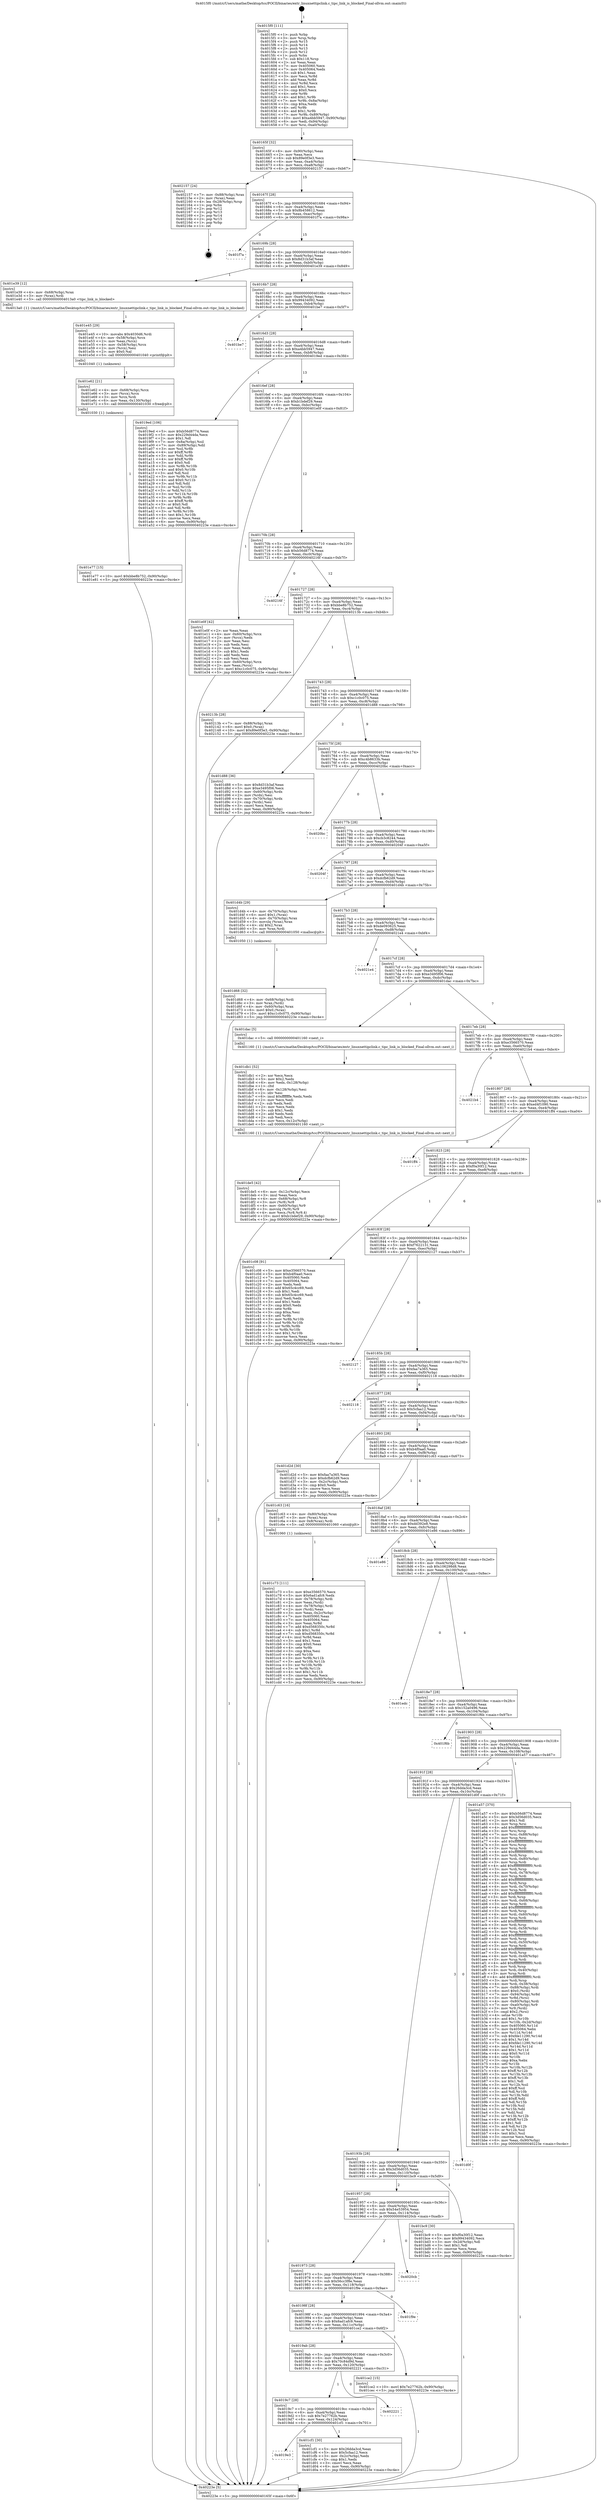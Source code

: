 digraph "0x4015f0" {
  label = "0x4015f0 (/mnt/c/Users/mathe/Desktop/tcc/POCII/binaries/extr_linuxnettipclink.c_tipc_link_is_blocked_Final-ollvm.out::main(0))"
  labelloc = "t"
  node[shape=record]

  Entry [label="",width=0.3,height=0.3,shape=circle,fillcolor=black,style=filled]
  "0x40165f" [label="{
     0x40165f [32]\l
     | [instrs]\l
     &nbsp;&nbsp;0x40165f \<+6\>: mov -0x90(%rbp),%eax\l
     &nbsp;&nbsp;0x401665 \<+2\>: mov %eax,%ecx\l
     &nbsp;&nbsp;0x401667 \<+6\>: sub $0x89e0f3e3,%ecx\l
     &nbsp;&nbsp;0x40166d \<+6\>: mov %eax,-0xa4(%rbp)\l
     &nbsp;&nbsp;0x401673 \<+6\>: mov %ecx,-0xa8(%rbp)\l
     &nbsp;&nbsp;0x401679 \<+6\>: je 0000000000402157 \<main+0xb67\>\l
  }"]
  "0x402157" [label="{
     0x402157 [24]\l
     | [instrs]\l
     &nbsp;&nbsp;0x402157 \<+7\>: mov -0x88(%rbp),%rax\l
     &nbsp;&nbsp;0x40215e \<+2\>: mov (%rax),%eax\l
     &nbsp;&nbsp;0x402160 \<+4\>: lea -0x28(%rbp),%rsp\l
     &nbsp;&nbsp;0x402164 \<+1\>: pop %rbx\l
     &nbsp;&nbsp;0x402165 \<+2\>: pop %r12\l
     &nbsp;&nbsp;0x402167 \<+2\>: pop %r13\l
     &nbsp;&nbsp;0x402169 \<+2\>: pop %r14\l
     &nbsp;&nbsp;0x40216b \<+2\>: pop %r15\l
     &nbsp;&nbsp;0x40216d \<+1\>: pop %rbp\l
     &nbsp;&nbsp;0x40216e \<+1\>: ret\l
  }"]
  "0x40167f" [label="{
     0x40167f [28]\l
     | [instrs]\l
     &nbsp;&nbsp;0x40167f \<+5\>: jmp 0000000000401684 \<main+0x94\>\l
     &nbsp;&nbsp;0x401684 \<+6\>: mov -0xa4(%rbp),%eax\l
     &nbsp;&nbsp;0x40168a \<+5\>: sub $0x8b458612,%eax\l
     &nbsp;&nbsp;0x40168f \<+6\>: mov %eax,-0xac(%rbp)\l
     &nbsp;&nbsp;0x401695 \<+6\>: je 0000000000401f7a \<main+0x98a\>\l
  }"]
  Exit [label="",width=0.3,height=0.3,shape=circle,fillcolor=black,style=filled,peripheries=2]
  "0x401f7a" [label="{
     0x401f7a\l
  }", style=dashed]
  "0x40169b" [label="{
     0x40169b [28]\l
     | [instrs]\l
     &nbsp;&nbsp;0x40169b \<+5\>: jmp 00000000004016a0 \<main+0xb0\>\l
     &nbsp;&nbsp;0x4016a0 \<+6\>: mov -0xa4(%rbp),%eax\l
     &nbsp;&nbsp;0x4016a6 \<+5\>: sub $0x8d31b3af,%eax\l
     &nbsp;&nbsp;0x4016ab \<+6\>: mov %eax,-0xb0(%rbp)\l
     &nbsp;&nbsp;0x4016b1 \<+6\>: je 0000000000401e39 \<main+0x849\>\l
  }"]
  "0x401e77" [label="{
     0x401e77 [15]\l
     | [instrs]\l
     &nbsp;&nbsp;0x401e77 \<+10\>: movl $0xbbe8b752,-0x90(%rbp)\l
     &nbsp;&nbsp;0x401e81 \<+5\>: jmp 000000000040223e \<main+0xc4e\>\l
  }"]
  "0x401e39" [label="{
     0x401e39 [12]\l
     | [instrs]\l
     &nbsp;&nbsp;0x401e39 \<+4\>: mov -0x68(%rbp),%rax\l
     &nbsp;&nbsp;0x401e3d \<+3\>: mov (%rax),%rdi\l
     &nbsp;&nbsp;0x401e40 \<+5\>: call 00000000004013a0 \<tipc_link_is_blocked\>\l
     | [calls]\l
     &nbsp;&nbsp;0x4013a0 \{1\} (/mnt/c/Users/mathe/Desktop/tcc/POCII/binaries/extr_linuxnettipclink.c_tipc_link_is_blocked_Final-ollvm.out::tipc_link_is_blocked)\l
  }"]
  "0x4016b7" [label="{
     0x4016b7 [28]\l
     | [instrs]\l
     &nbsp;&nbsp;0x4016b7 \<+5\>: jmp 00000000004016bc \<main+0xcc\>\l
     &nbsp;&nbsp;0x4016bc \<+6\>: mov -0xa4(%rbp),%eax\l
     &nbsp;&nbsp;0x4016c2 \<+5\>: sub $0x99434092,%eax\l
     &nbsp;&nbsp;0x4016c7 \<+6\>: mov %eax,-0xb4(%rbp)\l
     &nbsp;&nbsp;0x4016cd \<+6\>: je 0000000000401be7 \<main+0x5f7\>\l
  }"]
  "0x401e62" [label="{
     0x401e62 [21]\l
     | [instrs]\l
     &nbsp;&nbsp;0x401e62 \<+4\>: mov -0x68(%rbp),%rcx\l
     &nbsp;&nbsp;0x401e66 \<+3\>: mov (%rcx),%rcx\l
     &nbsp;&nbsp;0x401e69 \<+3\>: mov %rcx,%rdi\l
     &nbsp;&nbsp;0x401e6c \<+6\>: mov %eax,-0x130(%rbp)\l
     &nbsp;&nbsp;0x401e72 \<+5\>: call 0000000000401030 \<free@plt\>\l
     | [calls]\l
     &nbsp;&nbsp;0x401030 \{1\} (unknown)\l
  }"]
  "0x401be7" [label="{
     0x401be7\l
  }", style=dashed]
  "0x4016d3" [label="{
     0x4016d3 [28]\l
     | [instrs]\l
     &nbsp;&nbsp;0x4016d3 \<+5\>: jmp 00000000004016d8 \<main+0xe8\>\l
     &nbsp;&nbsp;0x4016d8 \<+6\>: mov -0xa4(%rbp),%eax\l
     &nbsp;&nbsp;0x4016de \<+5\>: sub $0xa4bb5947,%eax\l
     &nbsp;&nbsp;0x4016e3 \<+6\>: mov %eax,-0xb8(%rbp)\l
     &nbsp;&nbsp;0x4016e9 \<+6\>: je 00000000004019ed \<main+0x3fd\>\l
  }"]
  "0x401e45" [label="{
     0x401e45 [29]\l
     | [instrs]\l
     &nbsp;&nbsp;0x401e45 \<+10\>: movabs $0x4030d6,%rdi\l
     &nbsp;&nbsp;0x401e4f \<+4\>: mov -0x58(%rbp),%rcx\l
     &nbsp;&nbsp;0x401e53 \<+2\>: mov %eax,(%rcx)\l
     &nbsp;&nbsp;0x401e55 \<+4\>: mov -0x58(%rbp),%rcx\l
     &nbsp;&nbsp;0x401e59 \<+2\>: mov (%rcx),%esi\l
     &nbsp;&nbsp;0x401e5b \<+2\>: mov $0x0,%al\l
     &nbsp;&nbsp;0x401e5d \<+5\>: call 0000000000401040 \<printf@plt\>\l
     | [calls]\l
     &nbsp;&nbsp;0x401040 \{1\} (unknown)\l
  }"]
  "0x4019ed" [label="{
     0x4019ed [106]\l
     | [instrs]\l
     &nbsp;&nbsp;0x4019ed \<+5\>: mov $0xb56d8774,%eax\l
     &nbsp;&nbsp;0x4019f2 \<+5\>: mov $0x229d44da,%ecx\l
     &nbsp;&nbsp;0x4019f7 \<+2\>: mov $0x1,%dl\l
     &nbsp;&nbsp;0x4019f9 \<+7\>: mov -0x8a(%rbp),%sil\l
     &nbsp;&nbsp;0x401a00 \<+7\>: mov -0x89(%rbp),%dil\l
     &nbsp;&nbsp;0x401a07 \<+3\>: mov %sil,%r8b\l
     &nbsp;&nbsp;0x401a0a \<+4\>: xor $0xff,%r8b\l
     &nbsp;&nbsp;0x401a0e \<+3\>: mov %dil,%r9b\l
     &nbsp;&nbsp;0x401a11 \<+4\>: xor $0xff,%r9b\l
     &nbsp;&nbsp;0x401a15 \<+3\>: xor $0x0,%dl\l
     &nbsp;&nbsp;0x401a18 \<+3\>: mov %r8b,%r10b\l
     &nbsp;&nbsp;0x401a1b \<+4\>: and $0x0,%r10b\l
     &nbsp;&nbsp;0x401a1f \<+3\>: and %dl,%sil\l
     &nbsp;&nbsp;0x401a22 \<+3\>: mov %r9b,%r11b\l
     &nbsp;&nbsp;0x401a25 \<+4\>: and $0x0,%r11b\l
     &nbsp;&nbsp;0x401a29 \<+3\>: and %dl,%dil\l
     &nbsp;&nbsp;0x401a2c \<+3\>: or %sil,%r10b\l
     &nbsp;&nbsp;0x401a2f \<+3\>: or %dil,%r11b\l
     &nbsp;&nbsp;0x401a32 \<+3\>: xor %r11b,%r10b\l
     &nbsp;&nbsp;0x401a35 \<+3\>: or %r9b,%r8b\l
     &nbsp;&nbsp;0x401a38 \<+4\>: xor $0xff,%r8b\l
     &nbsp;&nbsp;0x401a3c \<+3\>: or $0x0,%dl\l
     &nbsp;&nbsp;0x401a3f \<+3\>: and %dl,%r8b\l
     &nbsp;&nbsp;0x401a42 \<+3\>: or %r8b,%r10b\l
     &nbsp;&nbsp;0x401a45 \<+4\>: test $0x1,%r10b\l
     &nbsp;&nbsp;0x401a49 \<+3\>: cmovne %ecx,%eax\l
     &nbsp;&nbsp;0x401a4c \<+6\>: mov %eax,-0x90(%rbp)\l
     &nbsp;&nbsp;0x401a52 \<+5\>: jmp 000000000040223e \<main+0xc4e\>\l
  }"]
  "0x4016ef" [label="{
     0x4016ef [28]\l
     | [instrs]\l
     &nbsp;&nbsp;0x4016ef \<+5\>: jmp 00000000004016f4 \<main+0x104\>\l
     &nbsp;&nbsp;0x4016f4 \<+6\>: mov -0xa4(%rbp),%eax\l
     &nbsp;&nbsp;0x4016fa \<+5\>: sub $0xb1bdef29,%eax\l
     &nbsp;&nbsp;0x4016ff \<+6\>: mov %eax,-0xbc(%rbp)\l
     &nbsp;&nbsp;0x401705 \<+6\>: je 0000000000401e0f \<main+0x81f\>\l
  }"]
  "0x40223e" [label="{
     0x40223e [5]\l
     | [instrs]\l
     &nbsp;&nbsp;0x40223e \<+5\>: jmp 000000000040165f \<main+0x6f\>\l
  }"]
  "0x4015f0" [label="{
     0x4015f0 [111]\l
     | [instrs]\l
     &nbsp;&nbsp;0x4015f0 \<+1\>: push %rbp\l
     &nbsp;&nbsp;0x4015f1 \<+3\>: mov %rsp,%rbp\l
     &nbsp;&nbsp;0x4015f4 \<+2\>: push %r15\l
     &nbsp;&nbsp;0x4015f6 \<+2\>: push %r14\l
     &nbsp;&nbsp;0x4015f8 \<+2\>: push %r13\l
     &nbsp;&nbsp;0x4015fa \<+2\>: push %r12\l
     &nbsp;&nbsp;0x4015fc \<+1\>: push %rbx\l
     &nbsp;&nbsp;0x4015fd \<+7\>: sub $0x118,%rsp\l
     &nbsp;&nbsp;0x401604 \<+2\>: xor %eax,%eax\l
     &nbsp;&nbsp;0x401606 \<+7\>: mov 0x405060,%ecx\l
     &nbsp;&nbsp;0x40160d \<+7\>: mov 0x405064,%edx\l
     &nbsp;&nbsp;0x401614 \<+3\>: sub $0x1,%eax\l
     &nbsp;&nbsp;0x401617 \<+3\>: mov %ecx,%r8d\l
     &nbsp;&nbsp;0x40161a \<+3\>: add %eax,%r8d\l
     &nbsp;&nbsp;0x40161d \<+4\>: imul %r8d,%ecx\l
     &nbsp;&nbsp;0x401621 \<+3\>: and $0x1,%ecx\l
     &nbsp;&nbsp;0x401624 \<+3\>: cmp $0x0,%ecx\l
     &nbsp;&nbsp;0x401627 \<+4\>: sete %r9b\l
     &nbsp;&nbsp;0x40162b \<+4\>: and $0x1,%r9b\l
     &nbsp;&nbsp;0x40162f \<+7\>: mov %r9b,-0x8a(%rbp)\l
     &nbsp;&nbsp;0x401636 \<+3\>: cmp $0xa,%edx\l
     &nbsp;&nbsp;0x401639 \<+4\>: setl %r9b\l
     &nbsp;&nbsp;0x40163d \<+4\>: and $0x1,%r9b\l
     &nbsp;&nbsp;0x401641 \<+7\>: mov %r9b,-0x89(%rbp)\l
     &nbsp;&nbsp;0x401648 \<+10\>: movl $0xa4bb5947,-0x90(%rbp)\l
     &nbsp;&nbsp;0x401652 \<+6\>: mov %edi,-0x94(%rbp)\l
     &nbsp;&nbsp;0x401658 \<+7\>: mov %rsi,-0xa0(%rbp)\l
  }"]
  "0x401de5" [label="{
     0x401de5 [42]\l
     | [instrs]\l
     &nbsp;&nbsp;0x401de5 \<+6\>: mov -0x12c(%rbp),%ecx\l
     &nbsp;&nbsp;0x401deb \<+3\>: imul %eax,%ecx\l
     &nbsp;&nbsp;0x401dee \<+4\>: mov -0x68(%rbp),%r8\l
     &nbsp;&nbsp;0x401df2 \<+3\>: mov (%r8),%r8\l
     &nbsp;&nbsp;0x401df5 \<+4\>: mov -0x60(%rbp),%r9\l
     &nbsp;&nbsp;0x401df9 \<+3\>: movslq (%r9),%r9\l
     &nbsp;&nbsp;0x401dfc \<+4\>: mov %ecx,(%r8,%r9,4)\l
     &nbsp;&nbsp;0x401e00 \<+10\>: movl $0xb1bdef29,-0x90(%rbp)\l
     &nbsp;&nbsp;0x401e0a \<+5\>: jmp 000000000040223e \<main+0xc4e\>\l
  }"]
  "0x401e0f" [label="{
     0x401e0f [42]\l
     | [instrs]\l
     &nbsp;&nbsp;0x401e0f \<+2\>: xor %eax,%eax\l
     &nbsp;&nbsp;0x401e11 \<+4\>: mov -0x60(%rbp),%rcx\l
     &nbsp;&nbsp;0x401e15 \<+2\>: mov (%rcx),%edx\l
     &nbsp;&nbsp;0x401e17 \<+2\>: mov %eax,%esi\l
     &nbsp;&nbsp;0x401e19 \<+2\>: sub %edx,%esi\l
     &nbsp;&nbsp;0x401e1b \<+2\>: mov %eax,%edx\l
     &nbsp;&nbsp;0x401e1d \<+3\>: sub $0x1,%edx\l
     &nbsp;&nbsp;0x401e20 \<+2\>: add %edx,%esi\l
     &nbsp;&nbsp;0x401e22 \<+2\>: sub %esi,%eax\l
     &nbsp;&nbsp;0x401e24 \<+4\>: mov -0x60(%rbp),%rcx\l
     &nbsp;&nbsp;0x401e28 \<+2\>: mov %eax,(%rcx)\l
     &nbsp;&nbsp;0x401e2a \<+10\>: movl $0xc1c0c075,-0x90(%rbp)\l
     &nbsp;&nbsp;0x401e34 \<+5\>: jmp 000000000040223e \<main+0xc4e\>\l
  }"]
  "0x40170b" [label="{
     0x40170b [28]\l
     | [instrs]\l
     &nbsp;&nbsp;0x40170b \<+5\>: jmp 0000000000401710 \<main+0x120\>\l
     &nbsp;&nbsp;0x401710 \<+6\>: mov -0xa4(%rbp),%eax\l
     &nbsp;&nbsp;0x401716 \<+5\>: sub $0xb56d8774,%eax\l
     &nbsp;&nbsp;0x40171b \<+6\>: mov %eax,-0xc0(%rbp)\l
     &nbsp;&nbsp;0x401721 \<+6\>: je 000000000040216f \<main+0xb7f\>\l
  }"]
  "0x401db1" [label="{
     0x401db1 [52]\l
     | [instrs]\l
     &nbsp;&nbsp;0x401db1 \<+2\>: xor %ecx,%ecx\l
     &nbsp;&nbsp;0x401db3 \<+5\>: mov $0x2,%edx\l
     &nbsp;&nbsp;0x401db8 \<+6\>: mov %edx,-0x128(%rbp)\l
     &nbsp;&nbsp;0x401dbe \<+1\>: cltd\l
     &nbsp;&nbsp;0x401dbf \<+6\>: mov -0x128(%rbp),%esi\l
     &nbsp;&nbsp;0x401dc5 \<+2\>: idiv %esi\l
     &nbsp;&nbsp;0x401dc7 \<+6\>: imul $0xfffffffe,%edx,%edx\l
     &nbsp;&nbsp;0x401dcd \<+2\>: mov %ecx,%edi\l
     &nbsp;&nbsp;0x401dcf \<+2\>: sub %edx,%edi\l
     &nbsp;&nbsp;0x401dd1 \<+2\>: mov %ecx,%edx\l
     &nbsp;&nbsp;0x401dd3 \<+3\>: sub $0x1,%edx\l
     &nbsp;&nbsp;0x401dd6 \<+2\>: add %edx,%edi\l
     &nbsp;&nbsp;0x401dd8 \<+2\>: sub %edi,%ecx\l
     &nbsp;&nbsp;0x401dda \<+6\>: mov %ecx,-0x12c(%rbp)\l
     &nbsp;&nbsp;0x401de0 \<+5\>: call 0000000000401160 \<next_i\>\l
     | [calls]\l
     &nbsp;&nbsp;0x401160 \{1\} (/mnt/c/Users/mathe/Desktop/tcc/POCII/binaries/extr_linuxnettipclink.c_tipc_link_is_blocked_Final-ollvm.out::next_i)\l
  }"]
  "0x40216f" [label="{
     0x40216f\l
  }", style=dashed]
  "0x401727" [label="{
     0x401727 [28]\l
     | [instrs]\l
     &nbsp;&nbsp;0x401727 \<+5\>: jmp 000000000040172c \<main+0x13c\>\l
     &nbsp;&nbsp;0x40172c \<+6\>: mov -0xa4(%rbp),%eax\l
     &nbsp;&nbsp;0x401732 \<+5\>: sub $0xbbe8b752,%eax\l
     &nbsp;&nbsp;0x401737 \<+6\>: mov %eax,-0xc4(%rbp)\l
     &nbsp;&nbsp;0x40173d \<+6\>: je 000000000040213b \<main+0xb4b\>\l
  }"]
  "0x401d68" [label="{
     0x401d68 [32]\l
     | [instrs]\l
     &nbsp;&nbsp;0x401d68 \<+4\>: mov -0x68(%rbp),%rdi\l
     &nbsp;&nbsp;0x401d6c \<+3\>: mov %rax,(%rdi)\l
     &nbsp;&nbsp;0x401d6f \<+4\>: mov -0x60(%rbp),%rax\l
     &nbsp;&nbsp;0x401d73 \<+6\>: movl $0x0,(%rax)\l
     &nbsp;&nbsp;0x401d79 \<+10\>: movl $0xc1c0c075,-0x90(%rbp)\l
     &nbsp;&nbsp;0x401d83 \<+5\>: jmp 000000000040223e \<main+0xc4e\>\l
  }"]
  "0x40213b" [label="{
     0x40213b [28]\l
     | [instrs]\l
     &nbsp;&nbsp;0x40213b \<+7\>: mov -0x88(%rbp),%rax\l
     &nbsp;&nbsp;0x402142 \<+6\>: movl $0x0,(%rax)\l
     &nbsp;&nbsp;0x402148 \<+10\>: movl $0x89e0f3e3,-0x90(%rbp)\l
     &nbsp;&nbsp;0x402152 \<+5\>: jmp 000000000040223e \<main+0xc4e\>\l
  }"]
  "0x401743" [label="{
     0x401743 [28]\l
     | [instrs]\l
     &nbsp;&nbsp;0x401743 \<+5\>: jmp 0000000000401748 \<main+0x158\>\l
     &nbsp;&nbsp;0x401748 \<+6\>: mov -0xa4(%rbp),%eax\l
     &nbsp;&nbsp;0x40174e \<+5\>: sub $0xc1c0c075,%eax\l
     &nbsp;&nbsp;0x401753 \<+6\>: mov %eax,-0xc8(%rbp)\l
     &nbsp;&nbsp;0x401759 \<+6\>: je 0000000000401d88 \<main+0x798\>\l
  }"]
  "0x4019e3" [label="{
     0x4019e3\l
  }", style=dashed]
  "0x401d88" [label="{
     0x401d88 [36]\l
     | [instrs]\l
     &nbsp;&nbsp;0x401d88 \<+5\>: mov $0x8d31b3af,%eax\l
     &nbsp;&nbsp;0x401d8d \<+5\>: mov $0xe3495f06,%ecx\l
     &nbsp;&nbsp;0x401d92 \<+4\>: mov -0x60(%rbp),%rdx\l
     &nbsp;&nbsp;0x401d96 \<+2\>: mov (%rdx),%esi\l
     &nbsp;&nbsp;0x401d98 \<+4\>: mov -0x70(%rbp),%rdx\l
     &nbsp;&nbsp;0x401d9c \<+2\>: cmp (%rdx),%esi\l
     &nbsp;&nbsp;0x401d9e \<+3\>: cmovl %ecx,%eax\l
     &nbsp;&nbsp;0x401da1 \<+6\>: mov %eax,-0x90(%rbp)\l
     &nbsp;&nbsp;0x401da7 \<+5\>: jmp 000000000040223e \<main+0xc4e\>\l
  }"]
  "0x40175f" [label="{
     0x40175f [28]\l
     | [instrs]\l
     &nbsp;&nbsp;0x40175f \<+5\>: jmp 0000000000401764 \<main+0x174\>\l
     &nbsp;&nbsp;0x401764 \<+6\>: mov -0xa4(%rbp),%eax\l
     &nbsp;&nbsp;0x40176a \<+5\>: sub $0xc4b8633b,%eax\l
     &nbsp;&nbsp;0x40176f \<+6\>: mov %eax,-0xcc(%rbp)\l
     &nbsp;&nbsp;0x401775 \<+6\>: je 00000000004020bc \<main+0xacc\>\l
  }"]
  "0x401cf1" [label="{
     0x401cf1 [30]\l
     | [instrs]\l
     &nbsp;&nbsp;0x401cf1 \<+5\>: mov $0x26dda3cd,%eax\l
     &nbsp;&nbsp;0x401cf6 \<+5\>: mov $0x5cfaa12,%ecx\l
     &nbsp;&nbsp;0x401cfb \<+3\>: mov -0x2c(%rbp),%edx\l
     &nbsp;&nbsp;0x401cfe \<+3\>: cmp $0x1,%edx\l
     &nbsp;&nbsp;0x401d01 \<+3\>: cmovl %ecx,%eax\l
     &nbsp;&nbsp;0x401d04 \<+6\>: mov %eax,-0x90(%rbp)\l
     &nbsp;&nbsp;0x401d0a \<+5\>: jmp 000000000040223e \<main+0xc4e\>\l
  }"]
  "0x4020bc" [label="{
     0x4020bc\l
  }", style=dashed]
  "0x40177b" [label="{
     0x40177b [28]\l
     | [instrs]\l
     &nbsp;&nbsp;0x40177b \<+5\>: jmp 0000000000401780 \<main+0x190\>\l
     &nbsp;&nbsp;0x401780 \<+6\>: mov -0xa4(%rbp),%eax\l
     &nbsp;&nbsp;0x401786 \<+5\>: sub $0xcb3c8244,%eax\l
     &nbsp;&nbsp;0x40178b \<+6\>: mov %eax,-0xd0(%rbp)\l
     &nbsp;&nbsp;0x401791 \<+6\>: je 000000000040204f \<main+0xa5f\>\l
  }"]
  "0x4019c7" [label="{
     0x4019c7 [28]\l
     | [instrs]\l
     &nbsp;&nbsp;0x4019c7 \<+5\>: jmp 00000000004019cc \<main+0x3dc\>\l
     &nbsp;&nbsp;0x4019cc \<+6\>: mov -0xa4(%rbp),%eax\l
     &nbsp;&nbsp;0x4019d2 \<+5\>: sub $0x7e27762b,%eax\l
     &nbsp;&nbsp;0x4019d7 \<+6\>: mov %eax,-0x124(%rbp)\l
     &nbsp;&nbsp;0x4019dd \<+6\>: je 0000000000401cf1 \<main+0x701\>\l
  }"]
  "0x40204f" [label="{
     0x40204f\l
  }", style=dashed]
  "0x401797" [label="{
     0x401797 [28]\l
     | [instrs]\l
     &nbsp;&nbsp;0x401797 \<+5\>: jmp 000000000040179c \<main+0x1ac\>\l
     &nbsp;&nbsp;0x40179c \<+6\>: mov -0xa4(%rbp),%eax\l
     &nbsp;&nbsp;0x4017a2 \<+5\>: sub $0xdcfb62d9,%eax\l
     &nbsp;&nbsp;0x4017a7 \<+6\>: mov %eax,-0xd4(%rbp)\l
     &nbsp;&nbsp;0x4017ad \<+6\>: je 0000000000401d4b \<main+0x75b\>\l
  }"]
  "0x402221" [label="{
     0x402221\l
  }", style=dashed]
  "0x401d4b" [label="{
     0x401d4b [29]\l
     | [instrs]\l
     &nbsp;&nbsp;0x401d4b \<+4\>: mov -0x70(%rbp),%rax\l
     &nbsp;&nbsp;0x401d4f \<+6\>: movl $0x1,(%rax)\l
     &nbsp;&nbsp;0x401d55 \<+4\>: mov -0x70(%rbp),%rax\l
     &nbsp;&nbsp;0x401d59 \<+3\>: movslq (%rax),%rax\l
     &nbsp;&nbsp;0x401d5c \<+4\>: shl $0x2,%rax\l
     &nbsp;&nbsp;0x401d60 \<+3\>: mov %rax,%rdi\l
     &nbsp;&nbsp;0x401d63 \<+5\>: call 0000000000401050 \<malloc@plt\>\l
     | [calls]\l
     &nbsp;&nbsp;0x401050 \{1\} (unknown)\l
  }"]
  "0x4017b3" [label="{
     0x4017b3 [28]\l
     | [instrs]\l
     &nbsp;&nbsp;0x4017b3 \<+5\>: jmp 00000000004017b8 \<main+0x1c8\>\l
     &nbsp;&nbsp;0x4017b8 \<+6\>: mov -0xa4(%rbp),%eax\l
     &nbsp;&nbsp;0x4017be \<+5\>: sub $0xde093625,%eax\l
     &nbsp;&nbsp;0x4017c3 \<+6\>: mov %eax,-0xd8(%rbp)\l
     &nbsp;&nbsp;0x4017c9 \<+6\>: je 00000000004021e4 \<main+0xbf4\>\l
  }"]
  "0x4019ab" [label="{
     0x4019ab [28]\l
     | [instrs]\l
     &nbsp;&nbsp;0x4019ab \<+5\>: jmp 00000000004019b0 \<main+0x3c0\>\l
     &nbsp;&nbsp;0x4019b0 \<+6\>: mov -0xa4(%rbp),%eax\l
     &nbsp;&nbsp;0x4019b6 \<+5\>: sub $0x70c84d9d,%eax\l
     &nbsp;&nbsp;0x4019bb \<+6\>: mov %eax,-0x120(%rbp)\l
     &nbsp;&nbsp;0x4019c1 \<+6\>: je 0000000000402221 \<main+0xc31\>\l
  }"]
  "0x4021e4" [label="{
     0x4021e4\l
  }", style=dashed]
  "0x4017cf" [label="{
     0x4017cf [28]\l
     | [instrs]\l
     &nbsp;&nbsp;0x4017cf \<+5\>: jmp 00000000004017d4 \<main+0x1e4\>\l
     &nbsp;&nbsp;0x4017d4 \<+6\>: mov -0xa4(%rbp),%eax\l
     &nbsp;&nbsp;0x4017da \<+5\>: sub $0xe3495f06,%eax\l
     &nbsp;&nbsp;0x4017df \<+6\>: mov %eax,-0xdc(%rbp)\l
     &nbsp;&nbsp;0x4017e5 \<+6\>: je 0000000000401dac \<main+0x7bc\>\l
  }"]
  "0x401ce2" [label="{
     0x401ce2 [15]\l
     | [instrs]\l
     &nbsp;&nbsp;0x401ce2 \<+10\>: movl $0x7e27762b,-0x90(%rbp)\l
     &nbsp;&nbsp;0x401cec \<+5\>: jmp 000000000040223e \<main+0xc4e\>\l
  }"]
  "0x401dac" [label="{
     0x401dac [5]\l
     | [instrs]\l
     &nbsp;&nbsp;0x401dac \<+5\>: call 0000000000401160 \<next_i\>\l
     | [calls]\l
     &nbsp;&nbsp;0x401160 \{1\} (/mnt/c/Users/mathe/Desktop/tcc/POCII/binaries/extr_linuxnettipclink.c_tipc_link_is_blocked_Final-ollvm.out::next_i)\l
  }"]
  "0x4017eb" [label="{
     0x4017eb [28]\l
     | [instrs]\l
     &nbsp;&nbsp;0x4017eb \<+5\>: jmp 00000000004017f0 \<main+0x200\>\l
     &nbsp;&nbsp;0x4017f0 \<+6\>: mov -0xa4(%rbp),%eax\l
     &nbsp;&nbsp;0x4017f6 \<+5\>: sub $0xe3566570,%eax\l
     &nbsp;&nbsp;0x4017fb \<+6\>: mov %eax,-0xe0(%rbp)\l
     &nbsp;&nbsp;0x401801 \<+6\>: je 00000000004021b4 \<main+0xbc4\>\l
  }"]
  "0x40198f" [label="{
     0x40198f [28]\l
     | [instrs]\l
     &nbsp;&nbsp;0x40198f \<+5\>: jmp 0000000000401994 \<main+0x3a4\>\l
     &nbsp;&nbsp;0x401994 \<+6\>: mov -0xa4(%rbp),%eax\l
     &nbsp;&nbsp;0x40199a \<+5\>: sub $0x6ad1afc9,%eax\l
     &nbsp;&nbsp;0x40199f \<+6\>: mov %eax,-0x11c(%rbp)\l
     &nbsp;&nbsp;0x4019a5 \<+6\>: je 0000000000401ce2 \<main+0x6f2\>\l
  }"]
  "0x4021b4" [label="{
     0x4021b4\l
  }", style=dashed]
  "0x401807" [label="{
     0x401807 [28]\l
     | [instrs]\l
     &nbsp;&nbsp;0x401807 \<+5\>: jmp 000000000040180c \<main+0x21c\>\l
     &nbsp;&nbsp;0x40180c \<+6\>: mov -0xa4(%rbp),%eax\l
     &nbsp;&nbsp;0x401812 \<+5\>: sub $0xed4f1090,%eax\l
     &nbsp;&nbsp;0x401817 \<+6\>: mov %eax,-0xe4(%rbp)\l
     &nbsp;&nbsp;0x40181d \<+6\>: je 0000000000401ff4 \<main+0xa04\>\l
  }"]
  "0x401f9e" [label="{
     0x401f9e\l
  }", style=dashed]
  "0x401ff4" [label="{
     0x401ff4\l
  }", style=dashed]
  "0x401823" [label="{
     0x401823 [28]\l
     | [instrs]\l
     &nbsp;&nbsp;0x401823 \<+5\>: jmp 0000000000401828 \<main+0x238\>\l
     &nbsp;&nbsp;0x401828 \<+6\>: mov -0xa4(%rbp),%eax\l
     &nbsp;&nbsp;0x40182e \<+5\>: sub $0xf0a30f12,%eax\l
     &nbsp;&nbsp;0x401833 \<+6\>: mov %eax,-0xe8(%rbp)\l
     &nbsp;&nbsp;0x401839 \<+6\>: je 0000000000401c08 \<main+0x618\>\l
  }"]
  "0x401973" [label="{
     0x401973 [28]\l
     | [instrs]\l
     &nbsp;&nbsp;0x401973 \<+5\>: jmp 0000000000401978 \<main+0x388\>\l
     &nbsp;&nbsp;0x401978 \<+6\>: mov -0xa4(%rbp),%eax\l
     &nbsp;&nbsp;0x40197e \<+5\>: sub $0x56cc3f8e,%eax\l
     &nbsp;&nbsp;0x401983 \<+6\>: mov %eax,-0x118(%rbp)\l
     &nbsp;&nbsp;0x401989 \<+6\>: je 0000000000401f9e \<main+0x9ae\>\l
  }"]
  "0x401c08" [label="{
     0x401c08 [91]\l
     | [instrs]\l
     &nbsp;&nbsp;0x401c08 \<+5\>: mov $0xe3566570,%eax\l
     &nbsp;&nbsp;0x401c0d \<+5\>: mov $0xb4f0aa0,%ecx\l
     &nbsp;&nbsp;0x401c12 \<+7\>: mov 0x405060,%edx\l
     &nbsp;&nbsp;0x401c19 \<+7\>: mov 0x405064,%esi\l
     &nbsp;&nbsp;0x401c20 \<+2\>: mov %edx,%edi\l
     &nbsp;&nbsp;0x401c22 \<+6\>: add $0x65c4cc69,%edi\l
     &nbsp;&nbsp;0x401c28 \<+3\>: sub $0x1,%edi\l
     &nbsp;&nbsp;0x401c2b \<+6\>: sub $0x65c4cc69,%edi\l
     &nbsp;&nbsp;0x401c31 \<+3\>: imul %edi,%edx\l
     &nbsp;&nbsp;0x401c34 \<+3\>: and $0x1,%edx\l
     &nbsp;&nbsp;0x401c37 \<+3\>: cmp $0x0,%edx\l
     &nbsp;&nbsp;0x401c3a \<+4\>: sete %r8b\l
     &nbsp;&nbsp;0x401c3e \<+3\>: cmp $0xa,%esi\l
     &nbsp;&nbsp;0x401c41 \<+4\>: setl %r9b\l
     &nbsp;&nbsp;0x401c45 \<+3\>: mov %r8b,%r10b\l
     &nbsp;&nbsp;0x401c48 \<+3\>: and %r9b,%r10b\l
     &nbsp;&nbsp;0x401c4b \<+3\>: xor %r9b,%r8b\l
     &nbsp;&nbsp;0x401c4e \<+3\>: or %r8b,%r10b\l
     &nbsp;&nbsp;0x401c51 \<+4\>: test $0x1,%r10b\l
     &nbsp;&nbsp;0x401c55 \<+3\>: cmovne %ecx,%eax\l
     &nbsp;&nbsp;0x401c58 \<+6\>: mov %eax,-0x90(%rbp)\l
     &nbsp;&nbsp;0x401c5e \<+5\>: jmp 000000000040223e \<main+0xc4e\>\l
  }"]
  "0x40183f" [label="{
     0x40183f [28]\l
     | [instrs]\l
     &nbsp;&nbsp;0x40183f \<+5\>: jmp 0000000000401844 \<main+0x254\>\l
     &nbsp;&nbsp;0x401844 \<+6\>: mov -0xa4(%rbp),%eax\l
     &nbsp;&nbsp;0x40184a \<+5\>: sub $0xf7622131,%eax\l
     &nbsp;&nbsp;0x40184f \<+6\>: mov %eax,-0xec(%rbp)\l
     &nbsp;&nbsp;0x401855 \<+6\>: je 0000000000402127 \<main+0xb37\>\l
  }"]
  "0x4020cb" [label="{
     0x4020cb\l
  }", style=dashed]
  "0x402127" [label="{
     0x402127\l
  }", style=dashed]
  "0x40185b" [label="{
     0x40185b [28]\l
     | [instrs]\l
     &nbsp;&nbsp;0x40185b \<+5\>: jmp 0000000000401860 \<main+0x270\>\l
     &nbsp;&nbsp;0x401860 \<+6\>: mov -0xa4(%rbp),%eax\l
     &nbsp;&nbsp;0x401866 \<+5\>: sub $0xfaa7a365,%eax\l
     &nbsp;&nbsp;0x40186b \<+6\>: mov %eax,-0xf0(%rbp)\l
     &nbsp;&nbsp;0x401871 \<+6\>: je 0000000000402118 \<main+0xb28\>\l
  }"]
  "0x401c73" [label="{
     0x401c73 [111]\l
     | [instrs]\l
     &nbsp;&nbsp;0x401c73 \<+5\>: mov $0xe3566570,%ecx\l
     &nbsp;&nbsp;0x401c78 \<+5\>: mov $0x6ad1afc9,%edx\l
     &nbsp;&nbsp;0x401c7d \<+4\>: mov -0x78(%rbp),%rdi\l
     &nbsp;&nbsp;0x401c81 \<+2\>: mov %eax,(%rdi)\l
     &nbsp;&nbsp;0x401c83 \<+4\>: mov -0x78(%rbp),%rdi\l
     &nbsp;&nbsp;0x401c87 \<+2\>: mov (%rdi),%eax\l
     &nbsp;&nbsp;0x401c89 \<+3\>: mov %eax,-0x2c(%rbp)\l
     &nbsp;&nbsp;0x401c8c \<+7\>: mov 0x405060,%eax\l
     &nbsp;&nbsp;0x401c93 \<+7\>: mov 0x405064,%esi\l
     &nbsp;&nbsp;0x401c9a \<+3\>: mov %eax,%r8d\l
     &nbsp;&nbsp;0x401c9d \<+7\>: add $0xd568350c,%r8d\l
     &nbsp;&nbsp;0x401ca4 \<+4\>: sub $0x1,%r8d\l
     &nbsp;&nbsp;0x401ca8 \<+7\>: sub $0xd568350c,%r8d\l
     &nbsp;&nbsp;0x401caf \<+4\>: imul %r8d,%eax\l
     &nbsp;&nbsp;0x401cb3 \<+3\>: and $0x1,%eax\l
     &nbsp;&nbsp;0x401cb6 \<+3\>: cmp $0x0,%eax\l
     &nbsp;&nbsp;0x401cb9 \<+4\>: sete %r9b\l
     &nbsp;&nbsp;0x401cbd \<+3\>: cmp $0xa,%esi\l
     &nbsp;&nbsp;0x401cc0 \<+4\>: setl %r10b\l
     &nbsp;&nbsp;0x401cc4 \<+3\>: mov %r9b,%r11b\l
     &nbsp;&nbsp;0x401cc7 \<+3\>: and %r10b,%r11b\l
     &nbsp;&nbsp;0x401cca \<+3\>: xor %r10b,%r9b\l
     &nbsp;&nbsp;0x401ccd \<+3\>: or %r9b,%r11b\l
     &nbsp;&nbsp;0x401cd0 \<+4\>: test $0x1,%r11b\l
     &nbsp;&nbsp;0x401cd4 \<+3\>: cmovne %edx,%ecx\l
     &nbsp;&nbsp;0x401cd7 \<+6\>: mov %ecx,-0x90(%rbp)\l
     &nbsp;&nbsp;0x401cdd \<+5\>: jmp 000000000040223e \<main+0xc4e\>\l
  }"]
  "0x402118" [label="{
     0x402118\l
  }", style=dashed]
  "0x401877" [label="{
     0x401877 [28]\l
     | [instrs]\l
     &nbsp;&nbsp;0x401877 \<+5\>: jmp 000000000040187c \<main+0x28c\>\l
     &nbsp;&nbsp;0x40187c \<+6\>: mov -0xa4(%rbp),%eax\l
     &nbsp;&nbsp;0x401882 \<+5\>: sub $0x5cfaa12,%eax\l
     &nbsp;&nbsp;0x401887 \<+6\>: mov %eax,-0xf4(%rbp)\l
     &nbsp;&nbsp;0x40188d \<+6\>: je 0000000000401d2d \<main+0x73d\>\l
  }"]
  "0x401957" [label="{
     0x401957 [28]\l
     | [instrs]\l
     &nbsp;&nbsp;0x401957 \<+5\>: jmp 000000000040195c \<main+0x36c\>\l
     &nbsp;&nbsp;0x40195c \<+6\>: mov -0xa4(%rbp),%eax\l
     &nbsp;&nbsp;0x401962 \<+5\>: sub $0x54e53954,%eax\l
     &nbsp;&nbsp;0x401967 \<+6\>: mov %eax,-0x114(%rbp)\l
     &nbsp;&nbsp;0x40196d \<+6\>: je 00000000004020cb \<main+0xadb\>\l
  }"]
  "0x401d2d" [label="{
     0x401d2d [30]\l
     | [instrs]\l
     &nbsp;&nbsp;0x401d2d \<+5\>: mov $0xfaa7a365,%eax\l
     &nbsp;&nbsp;0x401d32 \<+5\>: mov $0xdcfb62d9,%ecx\l
     &nbsp;&nbsp;0x401d37 \<+3\>: mov -0x2c(%rbp),%edx\l
     &nbsp;&nbsp;0x401d3a \<+3\>: cmp $0x0,%edx\l
     &nbsp;&nbsp;0x401d3d \<+3\>: cmove %ecx,%eax\l
     &nbsp;&nbsp;0x401d40 \<+6\>: mov %eax,-0x90(%rbp)\l
     &nbsp;&nbsp;0x401d46 \<+5\>: jmp 000000000040223e \<main+0xc4e\>\l
  }"]
  "0x401893" [label="{
     0x401893 [28]\l
     | [instrs]\l
     &nbsp;&nbsp;0x401893 \<+5\>: jmp 0000000000401898 \<main+0x2a8\>\l
     &nbsp;&nbsp;0x401898 \<+6\>: mov -0xa4(%rbp),%eax\l
     &nbsp;&nbsp;0x40189e \<+5\>: sub $0xb4f0aa0,%eax\l
     &nbsp;&nbsp;0x4018a3 \<+6\>: mov %eax,-0xf8(%rbp)\l
     &nbsp;&nbsp;0x4018a9 \<+6\>: je 0000000000401c63 \<main+0x673\>\l
  }"]
  "0x401bc9" [label="{
     0x401bc9 [30]\l
     | [instrs]\l
     &nbsp;&nbsp;0x401bc9 \<+5\>: mov $0xf0a30f12,%eax\l
     &nbsp;&nbsp;0x401bce \<+5\>: mov $0x99434092,%ecx\l
     &nbsp;&nbsp;0x401bd3 \<+3\>: mov -0x2d(%rbp),%dl\l
     &nbsp;&nbsp;0x401bd6 \<+3\>: test $0x1,%dl\l
     &nbsp;&nbsp;0x401bd9 \<+3\>: cmovne %ecx,%eax\l
     &nbsp;&nbsp;0x401bdc \<+6\>: mov %eax,-0x90(%rbp)\l
     &nbsp;&nbsp;0x401be2 \<+5\>: jmp 000000000040223e \<main+0xc4e\>\l
  }"]
  "0x401c63" [label="{
     0x401c63 [16]\l
     | [instrs]\l
     &nbsp;&nbsp;0x401c63 \<+4\>: mov -0x80(%rbp),%rax\l
     &nbsp;&nbsp;0x401c67 \<+3\>: mov (%rax),%rax\l
     &nbsp;&nbsp;0x401c6a \<+4\>: mov 0x8(%rax),%rdi\l
     &nbsp;&nbsp;0x401c6e \<+5\>: call 0000000000401060 \<atoi@plt\>\l
     | [calls]\l
     &nbsp;&nbsp;0x401060 \{1\} (unknown)\l
  }"]
  "0x4018af" [label="{
     0x4018af [28]\l
     | [instrs]\l
     &nbsp;&nbsp;0x4018af \<+5\>: jmp 00000000004018b4 \<main+0x2c4\>\l
     &nbsp;&nbsp;0x4018b4 \<+6\>: mov -0xa4(%rbp),%eax\l
     &nbsp;&nbsp;0x4018ba \<+5\>: sub $0xdd392e8,%eax\l
     &nbsp;&nbsp;0x4018bf \<+6\>: mov %eax,-0xfc(%rbp)\l
     &nbsp;&nbsp;0x4018c5 \<+6\>: je 0000000000401e86 \<main+0x896\>\l
  }"]
  "0x40193b" [label="{
     0x40193b [28]\l
     | [instrs]\l
     &nbsp;&nbsp;0x40193b \<+5\>: jmp 0000000000401940 \<main+0x350\>\l
     &nbsp;&nbsp;0x401940 \<+6\>: mov -0xa4(%rbp),%eax\l
     &nbsp;&nbsp;0x401946 \<+5\>: sub $0x3d56d035,%eax\l
     &nbsp;&nbsp;0x40194b \<+6\>: mov %eax,-0x110(%rbp)\l
     &nbsp;&nbsp;0x401951 \<+6\>: je 0000000000401bc9 \<main+0x5d9\>\l
  }"]
  "0x401e86" [label="{
     0x401e86\l
  }", style=dashed]
  "0x4018cb" [label="{
     0x4018cb [28]\l
     | [instrs]\l
     &nbsp;&nbsp;0x4018cb \<+5\>: jmp 00000000004018d0 \<main+0x2e0\>\l
     &nbsp;&nbsp;0x4018d0 \<+6\>: mov -0xa4(%rbp),%eax\l
     &nbsp;&nbsp;0x4018d6 \<+5\>: sub $0x106298d8,%eax\l
     &nbsp;&nbsp;0x4018db \<+6\>: mov %eax,-0x100(%rbp)\l
     &nbsp;&nbsp;0x4018e1 \<+6\>: je 0000000000401edc \<main+0x8ec\>\l
  }"]
  "0x401d0f" [label="{
     0x401d0f\l
  }", style=dashed]
  "0x401edc" [label="{
     0x401edc\l
  }", style=dashed]
  "0x4018e7" [label="{
     0x4018e7 [28]\l
     | [instrs]\l
     &nbsp;&nbsp;0x4018e7 \<+5\>: jmp 00000000004018ec \<main+0x2fc\>\l
     &nbsp;&nbsp;0x4018ec \<+6\>: mov -0xa4(%rbp),%eax\l
     &nbsp;&nbsp;0x4018f2 \<+5\>: sub $0x152a0496,%eax\l
     &nbsp;&nbsp;0x4018f7 \<+6\>: mov %eax,-0x104(%rbp)\l
     &nbsp;&nbsp;0x4018fd \<+6\>: je 0000000000401f6b \<main+0x97b\>\l
  }"]
  "0x40191f" [label="{
     0x40191f [28]\l
     | [instrs]\l
     &nbsp;&nbsp;0x40191f \<+5\>: jmp 0000000000401924 \<main+0x334\>\l
     &nbsp;&nbsp;0x401924 \<+6\>: mov -0xa4(%rbp),%eax\l
     &nbsp;&nbsp;0x40192a \<+5\>: sub $0x26dda3cd,%eax\l
     &nbsp;&nbsp;0x40192f \<+6\>: mov %eax,-0x10c(%rbp)\l
     &nbsp;&nbsp;0x401935 \<+6\>: je 0000000000401d0f \<main+0x71f\>\l
  }"]
  "0x401f6b" [label="{
     0x401f6b\l
  }", style=dashed]
  "0x401903" [label="{
     0x401903 [28]\l
     | [instrs]\l
     &nbsp;&nbsp;0x401903 \<+5\>: jmp 0000000000401908 \<main+0x318\>\l
     &nbsp;&nbsp;0x401908 \<+6\>: mov -0xa4(%rbp),%eax\l
     &nbsp;&nbsp;0x40190e \<+5\>: sub $0x229d44da,%eax\l
     &nbsp;&nbsp;0x401913 \<+6\>: mov %eax,-0x108(%rbp)\l
     &nbsp;&nbsp;0x401919 \<+6\>: je 0000000000401a57 \<main+0x467\>\l
  }"]
  "0x401a57" [label="{
     0x401a57 [370]\l
     | [instrs]\l
     &nbsp;&nbsp;0x401a57 \<+5\>: mov $0xb56d8774,%eax\l
     &nbsp;&nbsp;0x401a5c \<+5\>: mov $0x3d56d035,%ecx\l
     &nbsp;&nbsp;0x401a61 \<+2\>: mov $0x1,%dl\l
     &nbsp;&nbsp;0x401a63 \<+3\>: mov %rsp,%rsi\l
     &nbsp;&nbsp;0x401a66 \<+4\>: add $0xfffffffffffffff0,%rsi\l
     &nbsp;&nbsp;0x401a6a \<+3\>: mov %rsi,%rsp\l
     &nbsp;&nbsp;0x401a6d \<+7\>: mov %rsi,-0x88(%rbp)\l
     &nbsp;&nbsp;0x401a74 \<+3\>: mov %rsp,%rsi\l
     &nbsp;&nbsp;0x401a77 \<+4\>: add $0xfffffffffffffff0,%rsi\l
     &nbsp;&nbsp;0x401a7b \<+3\>: mov %rsi,%rsp\l
     &nbsp;&nbsp;0x401a7e \<+3\>: mov %rsp,%rdi\l
     &nbsp;&nbsp;0x401a81 \<+4\>: add $0xfffffffffffffff0,%rdi\l
     &nbsp;&nbsp;0x401a85 \<+3\>: mov %rdi,%rsp\l
     &nbsp;&nbsp;0x401a88 \<+4\>: mov %rdi,-0x80(%rbp)\l
     &nbsp;&nbsp;0x401a8c \<+3\>: mov %rsp,%rdi\l
     &nbsp;&nbsp;0x401a8f \<+4\>: add $0xfffffffffffffff0,%rdi\l
     &nbsp;&nbsp;0x401a93 \<+3\>: mov %rdi,%rsp\l
     &nbsp;&nbsp;0x401a96 \<+4\>: mov %rdi,-0x78(%rbp)\l
     &nbsp;&nbsp;0x401a9a \<+3\>: mov %rsp,%rdi\l
     &nbsp;&nbsp;0x401a9d \<+4\>: add $0xfffffffffffffff0,%rdi\l
     &nbsp;&nbsp;0x401aa1 \<+3\>: mov %rdi,%rsp\l
     &nbsp;&nbsp;0x401aa4 \<+4\>: mov %rdi,-0x70(%rbp)\l
     &nbsp;&nbsp;0x401aa8 \<+3\>: mov %rsp,%rdi\l
     &nbsp;&nbsp;0x401aab \<+4\>: add $0xfffffffffffffff0,%rdi\l
     &nbsp;&nbsp;0x401aaf \<+3\>: mov %rdi,%rsp\l
     &nbsp;&nbsp;0x401ab2 \<+4\>: mov %rdi,-0x68(%rbp)\l
     &nbsp;&nbsp;0x401ab6 \<+3\>: mov %rsp,%rdi\l
     &nbsp;&nbsp;0x401ab9 \<+4\>: add $0xfffffffffffffff0,%rdi\l
     &nbsp;&nbsp;0x401abd \<+3\>: mov %rdi,%rsp\l
     &nbsp;&nbsp;0x401ac0 \<+4\>: mov %rdi,-0x60(%rbp)\l
     &nbsp;&nbsp;0x401ac4 \<+3\>: mov %rsp,%rdi\l
     &nbsp;&nbsp;0x401ac7 \<+4\>: add $0xfffffffffffffff0,%rdi\l
     &nbsp;&nbsp;0x401acb \<+3\>: mov %rdi,%rsp\l
     &nbsp;&nbsp;0x401ace \<+4\>: mov %rdi,-0x58(%rbp)\l
     &nbsp;&nbsp;0x401ad2 \<+3\>: mov %rsp,%rdi\l
     &nbsp;&nbsp;0x401ad5 \<+4\>: add $0xfffffffffffffff0,%rdi\l
     &nbsp;&nbsp;0x401ad9 \<+3\>: mov %rdi,%rsp\l
     &nbsp;&nbsp;0x401adc \<+4\>: mov %rdi,-0x50(%rbp)\l
     &nbsp;&nbsp;0x401ae0 \<+3\>: mov %rsp,%rdi\l
     &nbsp;&nbsp;0x401ae3 \<+4\>: add $0xfffffffffffffff0,%rdi\l
     &nbsp;&nbsp;0x401ae7 \<+3\>: mov %rdi,%rsp\l
     &nbsp;&nbsp;0x401aea \<+4\>: mov %rdi,-0x48(%rbp)\l
     &nbsp;&nbsp;0x401aee \<+3\>: mov %rsp,%rdi\l
     &nbsp;&nbsp;0x401af1 \<+4\>: add $0xfffffffffffffff0,%rdi\l
     &nbsp;&nbsp;0x401af5 \<+3\>: mov %rdi,%rsp\l
     &nbsp;&nbsp;0x401af8 \<+4\>: mov %rdi,-0x40(%rbp)\l
     &nbsp;&nbsp;0x401afc \<+3\>: mov %rsp,%rdi\l
     &nbsp;&nbsp;0x401aff \<+4\>: add $0xfffffffffffffff0,%rdi\l
     &nbsp;&nbsp;0x401b03 \<+3\>: mov %rdi,%rsp\l
     &nbsp;&nbsp;0x401b06 \<+4\>: mov %rdi,-0x38(%rbp)\l
     &nbsp;&nbsp;0x401b0a \<+7\>: mov -0x88(%rbp),%rdi\l
     &nbsp;&nbsp;0x401b11 \<+6\>: movl $0x0,(%rdi)\l
     &nbsp;&nbsp;0x401b17 \<+7\>: mov -0x94(%rbp),%r8d\l
     &nbsp;&nbsp;0x401b1e \<+3\>: mov %r8d,(%rsi)\l
     &nbsp;&nbsp;0x401b21 \<+4\>: mov -0x80(%rbp),%rdi\l
     &nbsp;&nbsp;0x401b25 \<+7\>: mov -0xa0(%rbp),%r9\l
     &nbsp;&nbsp;0x401b2c \<+3\>: mov %r9,(%rdi)\l
     &nbsp;&nbsp;0x401b2f \<+3\>: cmpl $0x2,(%rsi)\l
     &nbsp;&nbsp;0x401b32 \<+4\>: setne %r10b\l
     &nbsp;&nbsp;0x401b36 \<+4\>: and $0x1,%r10b\l
     &nbsp;&nbsp;0x401b3a \<+4\>: mov %r10b,-0x2d(%rbp)\l
     &nbsp;&nbsp;0x401b3e \<+8\>: mov 0x405060,%r11d\l
     &nbsp;&nbsp;0x401b46 \<+7\>: mov 0x405064,%ebx\l
     &nbsp;&nbsp;0x401b4d \<+3\>: mov %r11d,%r14d\l
     &nbsp;&nbsp;0x401b50 \<+7\>: sub $0xfde11290,%r14d\l
     &nbsp;&nbsp;0x401b57 \<+4\>: sub $0x1,%r14d\l
     &nbsp;&nbsp;0x401b5b \<+7\>: add $0xfde11290,%r14d\l
     &nbsp;&nbsp;0x401b62 \<+4\>: imul %r14d,%r11d\l
     &nbsp;&nbsp;0x401b66 \<+4\>: and $0x1,%r11d\l
     &nbsp;&nbsp;0x401b6a \<+4\>: cmp $0x0,%r11d\l
     &nbsp;&nbsp;0x401b6e \<+4\>: sete %r10b\l
     &nbsp;&nbsp;0x401b72 \<+3\>: cmp $0xa,%ebx\l
     &nbsp;&nbsp;0x401b75 \<+4\>: setl %r15b\l
     &nbsp;&nbsp;0x401b79 \<+3\>: mov %r10b,%r12b\l
     &nbsp;&nbsp;0x401b7c \<+4\>: xor $0xff,%r12b\l
     &nbsp;&nbsp;0x401b80 \<+3\>: mov %r15b,%r13b\l
     &nbsp;&nbsp;0x401b83 \<+4\>: xor $0xff,%r13b\l
     &nbsp;&nbsp;0x401b87 \<+3\>: xor $0x1,%dl\l
     &nbsp;&nbsp;0x401b8a \<+3\>: mov %r12b,%sil\l
     &nbsp;&nbsp;0x401b8d \<+4\>: and $0xff,%sil\l
     &nbsp;&nbsp;0x401b91 \<+3\>: and %dl,%r10b\l
     &nbsp;&nbsp;0x401b94 \<+3\>: mov %r13b,%dil\l
     &nbsp;&nbsp;0x401b97 \<+4\>: and $0xff,%dil\l
     &nbsp;&nbsp;0x401b9b \<+3\>: and %dl,%r15b\l
     &nbsp;&nbsp;0x401b9e \<+3\>: or %r10b,%sil\l
     &nbsp;&nbsp;0x401ba1 \<+3\>: or %r15b,%dil\l
     &nbsp;&nbsp;0x401ba4 \<+3\>: xor %dil,%sil\l
     &nbsp;&nbsp;0x401ba7 \<+3\>: or %r13b,%r12b\l
     &nbsp;&nbsp;0x401baa \<+4\>: xor $0xff,%r12b\l
     &nbsp;&nbsp;0x401bae \<+3\>: or $0x1,%dl\l
     &nbsp;&nbsp;0x401bb1 \<+3\>: and %dl,%r12b\l
     &nbsp;&nbsp;0x401bb4 \<+3\>: or %r12b,%sil\l
     &nbsp;&nbsp;0x401bb7 \<+4\>: test $0x1,%sil\l
     &nbsp;&nbsp;0x401bbb \<+3\>: cmovne %ecx,%eax\l
     &nbsp;&nbsp;0x401bbe \<+6\>: mov %eax,-0x90(%rbp)\l
     &nbsp;&nbsp;0x401bc4 \<+5\>: jmp 000000000040223e \<main+0xc4e\>\l
  }"]
  Entry -> "0x4015f0" [label=" 1"]
  "0x40165f" -> "0x402157" [label=" 1"]
  "0x40165f" -> "0x40167f" [label=" 15"]
  "0x402157" -> Exit [label=" 1"]
  "0x40167f" -> "0x401f7a" [label=" 0"]
  "0x40167f" -> "0x40169b" [label=" 15"]
  "0x40213b" -> "0x40223e" [label=" 1"]
  "0x40169b" -> "0x401e39" [label=" 1"]
  "0x40169b" -> "0x4016b7" [label=" 14"]
  "0x401e77" -> "0x40223e" [label=" 1"]
  "0x4016b7" -> "0x401be7" [label=" 0"]
  "0x4016b7" -> "0x4016d3" [label=" 14"]
  "0x401e62" -> "0x401e77" [label=" 1"]
  "0x4016d3" -> "0x4019ed" [label=" 1"]
  "0x4016d3" -> "0x4016ef" [label=" 13"]
  "0x4019ed" -> "0x40223e" [label=" 1"]
  "0x4015f0" -> "0x40165f" [label=" 1"]
  "0x40223e" -> "0x40165f" [label=" 15"]
  "0x401e45" -> "0x401e62" [label=" 1"]
  "0x4016ef" -> "0x401e0f" [label=" 1"]
  "0x4016ef" -> "0x40170b" [label=" 12"]
  "0x401e39" -> "0x401e45" [label=" 1"]
  "0x40170b" -> "0x40216f" [label=" 0"]
  "0x40170b" -> "0x401727" [label=" 12"]
  "0x401e0f" -> "0x40223e" [label=" 1"]
  "0x401727" -> "0x40213b" [label=" 1"]
  "0x401727" -> "0x401743" [label=" 11"]
  "0x401de5" -> "0x40223e" [label=" 1"]
  "0x401743" -> "0x401d88" [label=" 2"]
  "0x401743" -> "0x40175f" [label=" 9"]
  "0x401db1" -> "0x401de5" [label=" 1"]
  "0x40175f" -> "0x4020bc" [label=" 0"]
  "0x40175f" -> "0x40177b" [label=" 9"]
  "0x401dac" -> "0x401db1" [label=" 1"]
  "0x40177b" -> "0x40204f" [label=" 0"]
  "0x40177b" -> "0x401797" [label=" 9"]
  "0x401d68" -> "0x40223e" [label=" 1"]
  "0x401797" -> "0x401d4b" [label=" 1"]
  "0x401797" -> "0x4017b3" [label=" 8"]
  "0x401d4b" -> "0x401d68" [label=" 1"]
  "0x4017b3" -> "0x4021e4" [label=" 0"]
  "0x4017b3" -> "0x4017cf" [label=" 8"]
  "0x401cf1" -> "0x40223e" [label=" 1"]
  "0x4017cf" -> "0x401dac" [label=" 1"]
  "0x4017cf" -> "0x4017eb" [label=" 7"]
  "0x4019c7" -> "0x4019e3" [label=" 0"]
  "0x4017eb" -> "0x4021b4" [label=" 0"]
  "0x4017eb" -> "0x401807" [label=" 7"]
  "0x401d88" -> "0x40223e" [label=" 2"]
  "0x401807" -> "0x401ff4" [label=" 0"]
  "0x401807" -> "0x401823" [label=" 7"]
  "0x4019ab" -> "0x4019c7" [label=" 1"]
  "0x401823" -> "0x401c08" [label=" 1"]
  "0x401823" -> "0x40183f" [label=" 6"]
  "0x401d2d" -> "0x40223e" [label=" 1"]
  "0x40183f" -> "0x402127" [label=" 0"]
  "0x40183f" -> "0x40185b" [label=" 6"]
  "0x401ce2" -> "0x40223e" [label=" 1"]
  "0x40185b" -> "0x402118" [label=" 0"]
  "0x40185b" -> "0x401877" [label=" 6"]
  "0x40198f" -> "0x401ce2" [label=" 1"]
  "0x401877" -> "0x401d2d" [label=" 1"]
  "0x401877" -> "0x401893" [label=" 5"]
  "0x4019c7" -> "0x401cf1" [label=" 1"]
  "0x401893" -> "0x401c63" [label=" 1"]
  "0x401893" -> "0x4018af" [label=" 4"]
  "0x401973" -> "0x40198f" [label=" 2"]
  "0x4018af" -> "0x401e86" [label=" 0"]
  "0x4018af" -> "0x4018cb" [label=" 4"]
  "0x4019ab" -> "0x402221" [label=" 0"]
  "0x4018cb" -> "0x401edc" [label=" 0"]
  "0x4018cb" -> "0x4018e7" [label=" 4"]
  "0x401957" -> "0x401973" [label=" 2"]
  "0x4018e7" -> "0x401f6b" [label=" 0"]
  "0x4018e7" -> "0x401903" [label=" 4"]
  "0x401c73" -> "0x40223e" [label=" 1"]
  "0x401903" -> "0x401a57" [label=" 1"]
  "0x401903" -> "0x40191f" [label=" 3"]
  "0x40198f" -> "0x4019ab" [label=" 1"]
  "0x401a57" -> "0x40223e" [label=" 1"]
  "0x401957" -> "0x4020cb" [label=" 0"]
  "0x40191f" -> "0x401d0f" [label=" 0"]
  "0x40191f" -> "0x40193b" [label=" 3"]
  "0x401973" -> "0x401f9e" [label=" 0"]
  "0x40193b" -> "0x401bc9" [label=" 1"]
  "0x40193b" -> "0x401957" [label=" 2"]
  "0x401bc9" -> "0x40223e" [label=" 1"]
  "0x401c08" -> "0x40223e" [label=" 1"]
  "0x401c63" -> "0x401c73" [label=" 1"]
}
